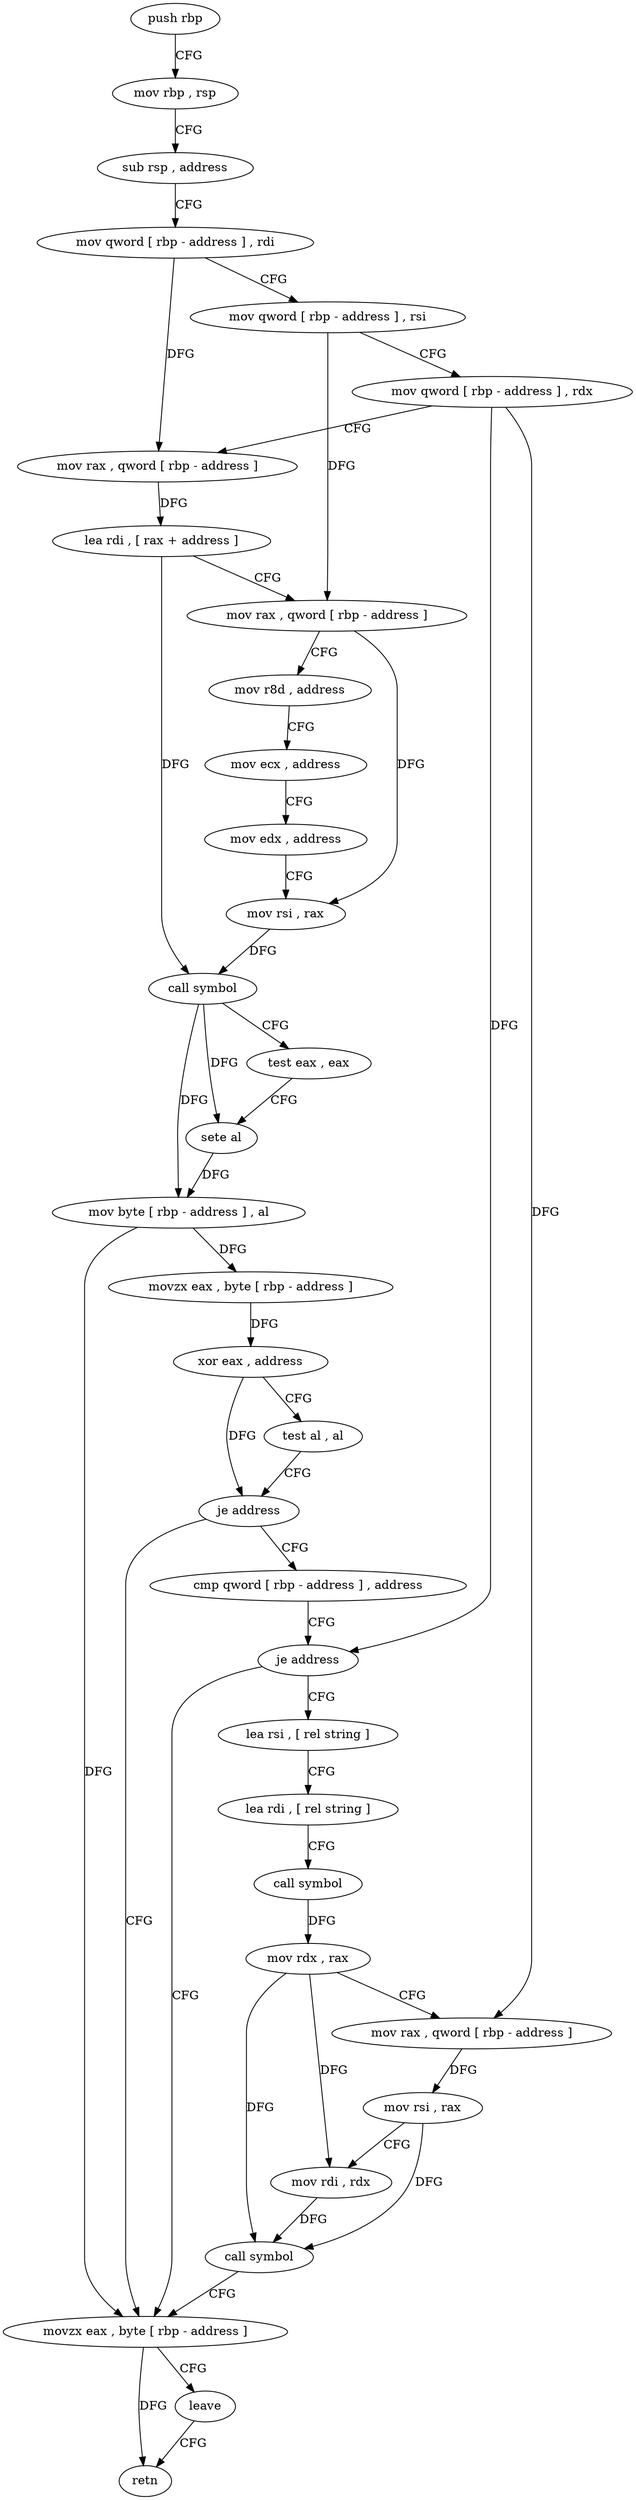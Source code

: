 digraph "func" {
"180491" [label = "push rbp" ]
"180492" [label = "mov rbp , rsp" ]
"180495" [label = "sub rsp , address" ]
"180499" [label = "mov qword [ rbp - address ] , rdi" ]
"180503" [label = "mov qword [ rbp - address ] , rsi" ]
"180507" [label = "mov qword [ rbp - address ] , rdx" ]
"180511" [label = "mov rax , qword [ rbp - address ]" ]
"180515" [label = "lea rdi , [ rax + address ]" ]
"180519" [label = "mov rax , qword [ rbp - address ]" ]
"180523" [label = "mov r8d , address" ]
"180529" [label = "mov ecx , address" ]
"180534" [label = "mov edx , address" ]
"180539" [label = "mov rsi , rax" ]
"180542" [label = "call symbol" ]
"180547" [label = "test eax , eax" ]
"180549" [label = "sete al" ]
"180552" [label = "mov byte [ rbp - address ] , al" ]
"180555" [label = "movzx eax , byte [ rbp - address ]" ]
"180559" [label = "xor eax , address" ]
"180562" [label = "test al , al" ]
"180564" [label = "je address" ]
"180610" [label = "movzx eax , byte [ rbp - address ]" ]
"180566" [label = "cmp qword [ rbp - address ] , address" ]
"180614" [label = "leave" ]
"180615" [label = "retn" ]
"180571" [label = "je address" ]
"180573" [label = "lea rsi , [ rel string ]" ]
"180580" [label = "lea rdi , [ rel string ]" ]
"180587" [label = "call symbol" ]
"180592" [label = "mov rdx , rax" ]
"180595" [label = "mov rax , qword [ rbp - address ]" ]
"180599" [label = "mov rsi , rax" ]
"180602" [label = "mov rdi , rdx" ]
"180605" [label = "call symbol" ]
"180491" -> "180492" [ label = "CFG" ]
"180492" -> "180495" [ label = "CFG" ]
"180495" -> "180499" [ label = "CFG" ]
"180499" -> "180503" [ label = "CFG" ]
"180499" -> "180511" [ label = "DFG" ]
"180503" -> "180507" [ label = "CFG" ]
"180503" -> "180519" [ label = "DFG" ]
"180507" -> "180511" [ label = "CFG" ]
"180507" -> "180571" [ label = "DFG" ]
"180507" -> "180595" [ label = "DFG" ]
"180511" -> "180515" [ label = "DFG" ]
"180515" -> "180519" [ label = "CFG" ]
"180515" -> "180542" [ label = "DFG" ]
"180519" -> "180523" [ label = "CFG" ]
"180519" -> "180539" [ label = "DFG" ]
"180523" -> "180529" [ label = "CFG" ]
"180529" -> "180534" [ label = "CFG" ]
"180534" -> "180539" [ label = "CFG" ]
"180539" -> "180542" [ label = "DFG" ]
"180542" -> "180547" [ label = "CFG" ]
"180542" -> "180549" [ label = "DFG" ]
"180542" -> "180552" [ label = "DFG" ]
"180547" -> "180549" [ label = "CFG" ]
"180549" -> "180552" [ label = "DFG" ]
"180552" -> "180555" [ label = "DFG" ]
"180552" -> "180610" [ label = "DFG" ]
"180555" -> "180559" [ label = "DFG" ]
"180559" -> "180562" [ label = "CFG" ]
"180559" -> "180564" [ label = "DFG" ]
"180562" -> "180564" [ label = "CFG" ]
"180564" -> "180610" [ label = "CFG" ]
"180564" -> "180566" [ label = "CFG" ]
"180610" -> "180614" [ label = "CFG" ]
"180610" -> "180615" [ label = "DFG" ]
"180566" -> "180571" [ label = "CFG" ]
"180614" -> "180615" [ label = "CFG" ]
"180571" -> "180610" [ label = "CFG" ]
"180571" -> "180573" [ label = "CFG" ]
"180573" -> "180580" [ label = "CFG" ]
"180580" -> "180587" [ label = "CFG" ]
"180587" -> "180592" [ label = "DFG" ]
"180592" -> "180595" [ label = "CFG" ]
"180592" -> "180602" [ label = "DFG" ]
"180592" -> "180605" [ label = "DFG" ]
"180595" -> "180599" [ label = "DFG" ]
"180599" -> "180602" [ label = "CFG" ]
"180599" -> "180605" [ label = "DFG" ]
"180602" -> "180605" [ label = "DFG" ]
"180605" -> "180610" [ label = "CFG" ]
}
